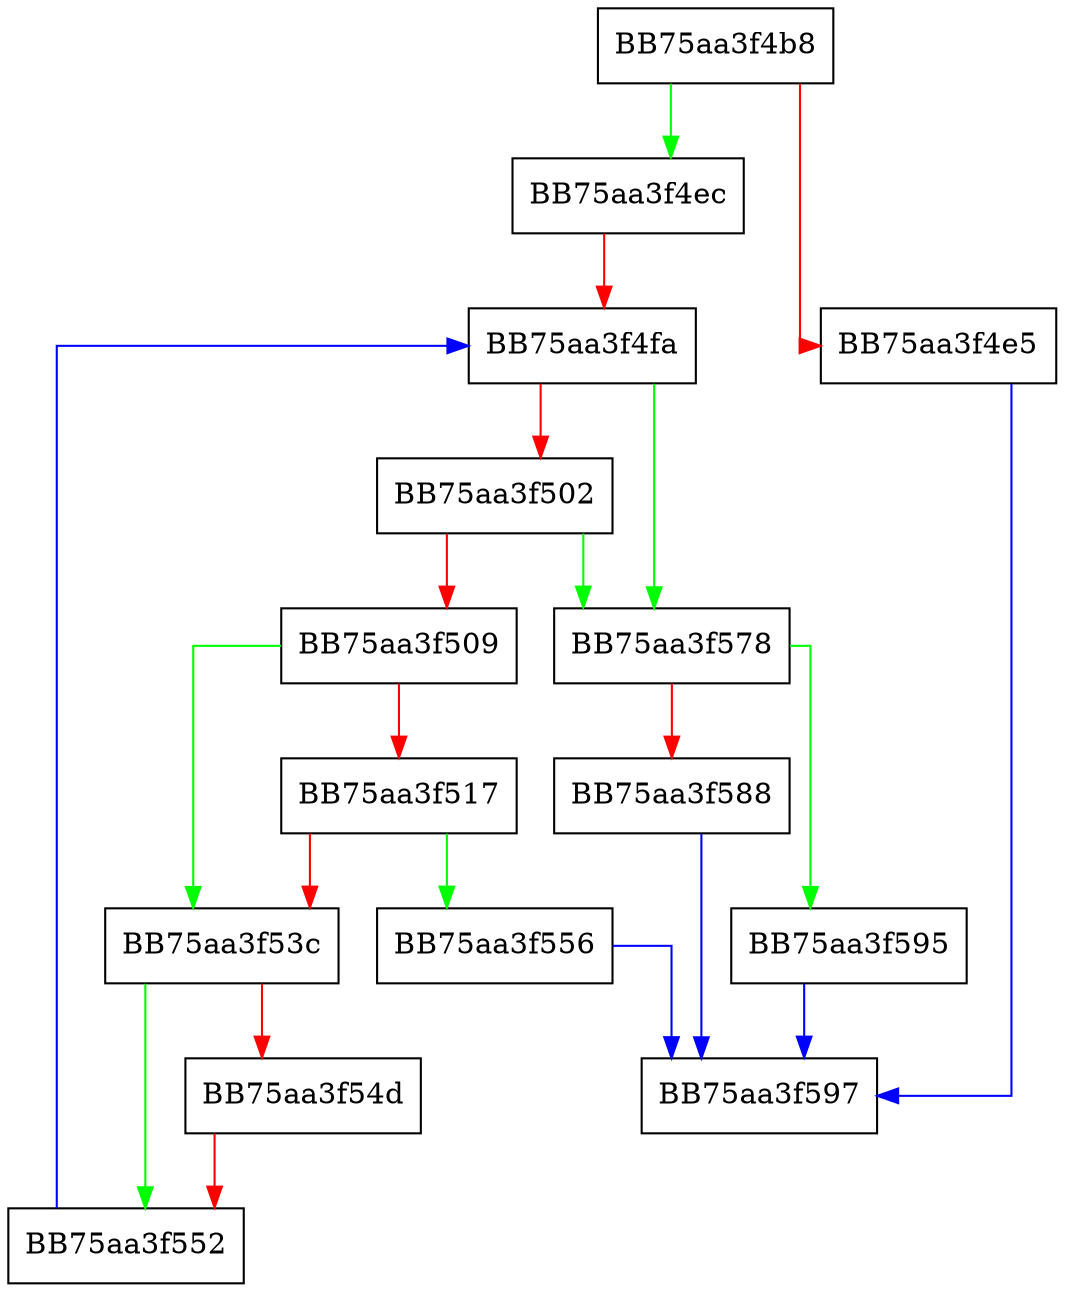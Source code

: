 digraph getChildAttributeByName {
  node [shape="box"];
  graph [splines=ortho];
  BB75aa3f4b8 -> BB75aa3f4ec [color="green"];
  BB75aa3f4b8 -> BB75aa3f4e5 [color="red"];
  BB75aa3f4e5 -> BB75aa3f597 [color="blue"];
  BB75aa3f4ec -> BB75aa3f4fa [color="red"];
  BB75aa3f4fa -> BB75aa3f578 [color="green"];
  BB75aa3f4fa -> BB75aa3f502 [color="red"];
  BB75aa3f502 -> BB75aa3f578 [color="green"];
  BB75aa3f502 -> BB75aa3f509 [color="red"];
  BB75aa3f509 -> BB75aa3f53c [color="green"];
  BB75aa3f509 -> BB75aa3f517 [color="red"];
  BB75aa3f517 -> BB75aa3f556 [color="green"];
  BB75aa3f517 -> BB75aa3f53c [color="red"];
  BB75aa3f53c -> BB75aa3f552 [color="green"];
  BB75aa3f53c -> BB75aa3f54d [color="red"];
  BB75aa3f54d -> BB75aa3f552 [color="red"];
  BB75aa3f552 -> BB75aa3f4fa [color="blue"];
  BB75aa3f556 -> BB75aa3f597 [color="blue"];
  BB75aa3f578 -> BB75aa3f595 [color="green"];
  BB75aa3f578 -> BB75aa3f588 [color="red"];
  BB75aa3f588 -> BB75aa3f597 [color="blue"];
  BB75aa3f595 -> BB75aa3f597 [color="blue"];
}